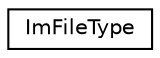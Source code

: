 digraph G
{
  edge [fontname="Helvetica",fontsize="10",labelfontname="Helvetica",labelfontsize="10"];
  node [fontname="Helvetica",fontsize="10",shape=record];
  rankdir=LR;
  Node1 [label="ImFileType",height=0.2,width=0.4,color="black", fillcolor="white", style="filled",URL="$d3/dfa/structImFileType.html"];
}

